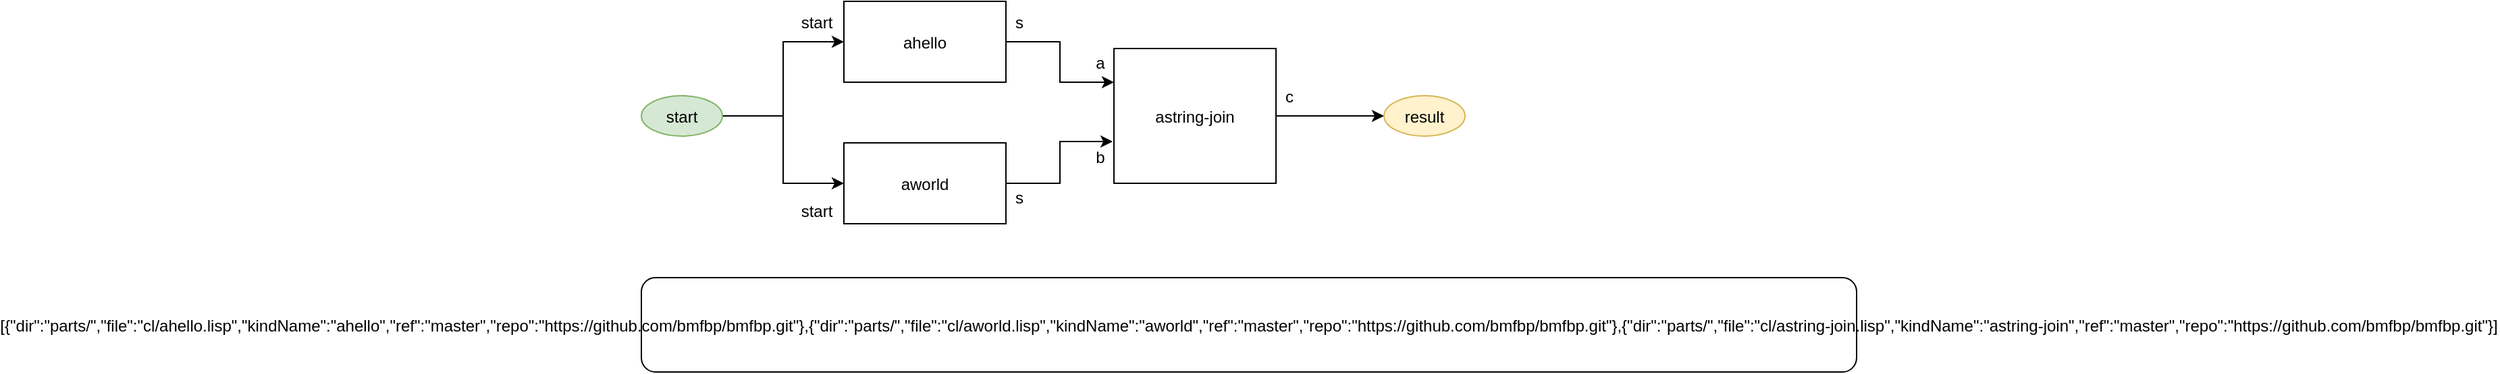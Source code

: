 <mxfile version="12.4.2" type="device" pages="5"><diagram id="jhMkTHakhqvlcz-DWCh2" name="ahelloworld"><mxGraphModel dx="2261" dy="735" grid="1" gridSize="10" guides="1" tooltips="1" connect="1" arrows="1" fold="1" page="1" pageScale="1" pageWidth="1100" pageHeight="850" math="0" shadow="0"><root><mxCell id="2I-bv2hPgHFziLa6GiMi-0"/><mxCell id="2I-bv2hPgHFziLa6GiMi-1" parent="2I-bv2hPgHFziLa6GiMi-0"/><mxCell id="2I-bv2hPgHFziLa6GiMi-5" style="edgeStyle=orthogonalEdgeStyle;rounded=0;orthogonalLoop=1;jettySize=auto;html=1;exitX=1;exitY=0.5;exitDx=0;exitDy=0;entryX=0;entryY=0.25;entryDx=0;entryDy=0;" parent="2I-bv2hPgHFziLa6GiMi-1" source="2I-bv2hPgHFziLa6GiMi-2" target="2I-bv2hPgHFziLa6GiMi-4" edge="1"><mxGeometry relative="1" as="geometry"/></mxCell><mxCell id="2I-bv2hPgHFziLa6GiMi-2" value="ahello" style="rounded=0;" parent="2I-bv2hPgHFziLa6GiMi-1" vertex="1"><mxGeometry x="200" y="85" width="120" height="60" as="geometry"/></mxCell><mxCell id="2I-bv2hPgHFziLa6GiMi-6" style="edgeStyle=orthogonalEdgeStyle;rounded=0;orthogonalLoop=1;jettySize=auto;html=1;entryX=-0.008;entryY=0.69;entryDx=0;entryDy=0;entryPerimeter=0;" parent="2I-bv2hPgHFziLa6GiMi-1" source="2I-bv2hPgHFziLa6GiMi-3" target="2I-bv2hPgHFziLa6GiMi-4" edge="1"><mxGeometry relative="1" as="geometry"/></mxCell><mxCell id="2I-bv2hPgHFziLa6GiMi-3" value="aworld" style="rounded=0;" parent="2I-bv2hPgHFziLa6GiMi-1" vertex="1"><mxGeometry x="200" y="190" width="120" height="60" as="geometry"/></mxCell><mxCell id="2I-bv2hPgHFziLa6GiMi-19" style="edgeStyle=orthogonalEdgeStyle;rounded=0;orthogonalLoop=1;jettySize=auto;html=1;exitX=1;exitY=0.5;exitDx=0;exitDy=0;entryX=0;entryY=0.5;entryDx=0;entryDy=0;" parent="2I-bv2hPgHFziLa6GiMi-1" source="2I-bv2hPgHFziLa6GiMi-4" target="2I-bv2hPgHFziLa6GiMi-18" edge="1"><mxGeometry relative="1" as="geometry"/></mxCell><mxCell id="2I-bv2hPgHFziLa6GiMi-4" value="astring-join" style="rounded=0;" parent="2I-bv2hPgHFziLa6GiMi-1" vertex="1"><mxGeometry x="400" y="120" width="120" height="100" as="geometry"/></mxCell><mxCell id="2I-bv2hPgHFziLa6GiMi-7" value="c" style="text;strokeColor=none;fillColor=none;align=center;verticalAlign=middle;rounded=0;" parent="2I-bv2hPgHFziLa6GiMi-1" vertex="1"><mxGeometry x="520" y="145" width="20" height="20" as="geometry"/></mxCell><mxCell id="2I-bv2hPgHFziLa6GiMi-10" value="s" style="text;strokeColor=none;fillColor=none;align=center;verticalAlign=middle;rounded=0;" parent="2I-bv2hPgHFziLa6GiMi-1" vertex="1"><mxGeometry x="320" y="90" width="20" height="20" as="geometry"/></mxCell><mxCell id="2I-bv2hPgHFziLa6GiMi-11" value="s" style="text;strokeColor=none;fillColor=none;align=center;verticalAlign=middle;rounded=0;" parent="2I-bv2hPgHFziLa6GiMi-1" vertex="1"><mxGeometry x="320" y="220" width="20" height="20" as="geometry"/></mxCell><mxCell id="2I-bv2hPgHFziLa6GiMi-12" value="a" style="text;strokeColor=none;fillColor=none;align=center;verticalAlign=middle;rounded=0;" parent="2I-bv2hPgHFziLa6GiMi-1" vertex="1"><mxGeometry x="380" y="120" width="20" height="20" as="geometry"/></mxCell><mxCell id="2I-bv2hPgHFziLa6GiMi-13" value="b" style="text;strokeColor=none;fillColor=none;align=center;verticalAlign=middle;rounded=0;" parent="2I-bv2hPgHFziLa6GiMi-1" vertex="1"><mxGeometry x="380" y="190" width="20" height="20" as="geometry"/></mxCell><mxCell id="2I-bv2hPgHFziLa6GiMi-20" style="edgeStyle=orthogonalEdgeStyle;rounded=0;orthogonalLoop=1;jettySize=auto;html=1;exitX=1;exitY=0.5;exitDx=0;exitDy=0;entryX=0;entryY=0.5;entryDx=0;entryDy=0;" parent="2I-bv2hPgHFziLa6GiMi-1" source="2I-bv2hPgHFziLa6GiMi-17" target="2I-bv2hPgHFziLa6GiMi-2" edge="1"><mxGeometry relative="1" as="geometry"/></mxCell><mxCell id="2I-bv2hPgHFziLa6GiMi-21" style="edgeStyle=orthogonalEdgeStyle;rounded=0;orthogonalLoop=1;jettySize=auto;html=1;exitX=1;exitY=0.5;exitDx=0;exitDy=0;entryX=0;entryY=0.5;entryDx=0;entryDy=0;" parent="2I-bv2hPgHFziLa6GiMi-1" source="2I-bv2hPgHFziLa6GiMi-17" target="2I-bv2hPgHFziLa6GiMi-3" edge="1"><mxGeometry relative="1" as="geometry"/></mxCell><mxCell id="2I-bv2hPgHFziLa6GiMi-17" value="start" style="ellipse;fillColor=#d5e8d4;strokeColor=#82b366;" parent="2I-bv2hPgHFziLa6GiMi-1" vertex="1"><mxGeometry x="50" y="155" width="60" height="30" as="geometry"/></mxCell><mxCell id="2I-bv2hPgHFziLa6GiMi-18" value="result" style="ellipse;fillColor=#fff2cc;strokeColor=#d6b656;" parent="2I-bv2hPgHFziLa6GiMi-1" vertex="1"><mxGeometry x="600" y="155" width="60" height="30" as="geometry"/></mxCell><mxCell id="JWYB0G5ALutQAFQENnBU-0" value="[{&quot;dir&quot;:&quot;parts/&quot;,&quot;file&quot;:&quot;cl/ahello.lisp&quot;,&quot;kindName&quot;:&quot;ahello&quot;,&quot;ref&quot;:&quot;master&quot;,&quot;repo&quot;:&quot;https://github.com/bmfbp/bmfbp.git&quot;},{&quot;dir&quot;:&quot;parts/&quot;,&quot;file&quot;:&quot;cl/aworld.lisp&quot;,&quot;kindName&quot;:&quot;aworld&quot;,&quot;ref&quot;:&quot;master&quot;,&quot;repo&quot;:&quot;https://github.com/bmfbp/bmfbp.git&quot;},{&quot;dir&quot;:&quot;parts/&quot;,&quot;file&quot;:&quot;cl/astring-join.lisp&quot;,&quot;kindName&quot;:&quot;astring-join&quot;,&quot;ref&quot;:&quot;master&quot;,&quot;repo&quot;:&quot;https://github.com/bmfbp/bmfbp.git&quot;}]" style="rounded=1;" parent="2I-bv2hPgHFziLa6GiMi-1" vertex="1"><mxGeometry x="50" y="290" width="900" height="70" as="geometry"/></mxCell><mxCell id="JWYB0G5ALutQAFQENnBU-1" value="start" style="text;strokeColor=none;fillColor=none;align=center;verticalAlign=middle;rounded=0;" parent="2I-bv2hPgHFziLa6GiMi-1" vertex="1"><mxGeometry x="160" y="90" width="40" height="20" as="geometry"/></mxCell><mxCell id="JWYB0G5ALutQAFQENnBU-2" value="start" style="text;strokeColor=none;fillColor=none;align=center;verticalAlign=middle;rounded=0;" parent="2I-bv2hPgHFziLa6GiMi-1" vertex="1"><mxGeometry x="160" y="230" width="40" height="20" as="geometry"/></mxCell></root></mxGraphModel></diagram><diagram name="chelloworld" id="MnIGT_toc8-QcguujUK6"><mxGraphModel dx="1161" dy="735" grid="1" gridSize="10" guides="1" tooltips="1" connect="1" arrows="1" fold="1" page="1" pageScale="1" pageWidth="1100" pageHeight="850" math="0" shadow="0"><root><mxCell id="0C-sKt9SIWE_8O4cQLIZ-0"/><mxCell id="0C-sKt9SIWE_8O4cQLIZ-1" parent="0C-sKt9SIWE_8O4cQLIZ-0"/><mxCell id="0C-sKt9SIWE_8O4cQLIZ-2" style="edgeStyle=orthogonalEdgeStyle;rounded=0;orthogonalLoop=1;jettySize=auto;html=1;exitX=1;exitY=0.5;exitDx=0;exitDy=0;entryX=0;entryY=0.25;entryDx=0;entryDy=0;" parent="0C-sKt9SIWE_8O4cQLIZ-1" source="0C-sKt9SIWE_8O4cQLIZ-3" target="0C-sKt9SIWE_8O4cQLIZ-7" edge="1"><mxGeometry relative="1" as="geometry"/></mxCell><mxCell id="0C-sKt9SIWE_8O4cQLIZ-3" value="chello" style="rounded=0;" parent="0C-sKt9SIWE_8O4cQLIZ-1" vertex="1"><mxGeometry x="200" y="85" width="120" height="60" as="geometry"/></mxCell><mxCell id="0C-sKt9SIWE_8O4cQLIZ-4" style="edgeStyle=orthogonalEdgeStyle;rounded=0;orthogonalLoop=1;jettySize=auto;html=1;entryX=-0.008;entryY=0.69;entryDx=0;entryDy=0;entryPerimeter=0;" parent="0C-sKt9SIWE_8O4cQLIZ-1" source="0C-sKt9SIWE_8O4cQLIZ-5" target="0C-sKt9SIWE_8O4cQLIZ-7" edge="1"><mxGeometry relative="1" as="geometry"/></mxCell><mxCell id="0C-sKt9SIWE_8O4cQLIZ-5" value="cworld" style="rounded=0;" parent="0C-sKt9SIWE_8O4cQLIZ-1" vertex="1"><mxGeometry x="200" y="190" width="120" height="60" as="geometry"/></mxCell><mxCell id="0C-sKt9SIWE_8O4cQLIZ-6" style="edgeStyle=orthogonalEdgeStyle;rounded=0;orthogonalLoop=1;jettySize=auto;html=1;exitX=1;exitY=0.5;exitDx=0;exitDy=0;entryX=0;entryY=0.5;entryDx=0;entryDy=0;" parent="0C-sKt9SIWE_8O4cQLIZ-1" source="0C-sKt9SIWE_8O4cQLIZ-7" target="0C-sKt9SIWE_8O4cQLIZ-16" edge="1"><mxGeometry relative="1" as="geometry"/></mxCell><mxCell id="0C-sKt9SIWE_8O4cQLIZ-7" value="astring-join" style="rounded=0;" parent="0C-sKt9SIWE_8O4cQLIZ-1" vertex="1"><mxGeometry x="400" y="120" width="120" height="100" as="geometry"/></mxCell><mxCell id="0C-sKt9SIWE_8O4cQLIZ-8" value="c" style="text;strokeColor=none;fillColor=none;align=center;verticalAlign=middle;rounded=0;" parent="0C-sKt9SIWE_8O4cQLIZ-1" vertex="1"><mxGeometry x="520" y="145" width="20" height="20" as="geometry"/></mxCell><mxCell id="0C-sKt9SIWE_8O4cQLIZ-9" value="s" style="text;strokeColor=none;fillColor=none;align=center;verticalAlign=middle;rounded=0;" parent="0C-sKt9SIWE_8O4cQLIZ-1" vertex="1"><mxGeometry x="320" y="90" width="20" height="20" as="geometry"/></mxCell><mxCell id="0C-sKt9SIWE_8O4cQLIZ-10" value="s" style="text;strokeColor=none;fillColor=none;align=center;verticalAlign=middle;rounded=0;" parent="0C-sKt9SIWE_8O4cQLIZ-1" vertex="1"><mxGeometry x="320" y="220" width="20" height="20" as="geometry"/></mxCell><mxCell id="0C-sKt9SIWE_8O4cQLIZ-11" value="a" style="text;strokeColor=none;fillColor=none;align=center;verticalAlign=middle;rounded=0;" parent="0C-sKt9SIWE_8O4cQLIZ-1" vertex="1"><mxGeometry x="380" y="120" width="20" height="20" as="geometry"/></mxCell><mxCell id="0C-sKt9SIWE_8O4cQLIZ-12" value="b" style="text;strokeColor=none;fillColor=none;align=center;verticalAlign=middle;rounded=0;" parent="0C-sKt9SIWE_8O4cQLIZ-1" vertex="1"><mxGeometry x="380" y="190" width="20" height="20" as="geometry"/></mxCell><mxCell id="0C-sKt9SIWE_8O4cQLIZ-13" style="edgeStyle=orthogonalEdgeStyle;rounded=0;orthogonalLoop=1;jettySize=auto;html=1;exitX=1;exitY=0.5;exitDx=0;exitDy=0;entryX=0;entryY=0.5;entryDx=0;entryDy=0;" parent="0C-sKt9SIWE_8O4cQLIZ-1" source="0C-sKt9SIWE_8O4cQLIZ-15" target="0C-sKt9SIWE_8O4cQLIZ-3" edge="1"><mxGeometry relative="1" as="geometry"/></mxCell><mxCell id="0C-sKt9SIWE_8O4cQLIZ-14" style="edgeStyle=orthogonalEdgeStyle;rounded=0;orthogonalLoop=1;jettySize=auto;html=1;exitX=1;exitY=0.5;exitDx=0;exitDy=0;entryX=0;entryY=0.5;entryDx=0;entryDy=0;" parent="0C-sKt9SIWE_8O4cQLIZ-1" source="0C-sKt9SIWE_8O4cQLIZ-15" target="0C-sKt9SIWE_8O4cQLIZ-5" edge="1"><mxGeometry relative="1" as="geometry"/></mxCell><mxCell id="0C-sKt9SIWE_8O4cQLIZ-15" value="start" style="ellipse;fillColor=#d5e8d4;strokeColor=#82b366;" parent="0C-sKt9SIWE_8O4cQLIZ-1" vertex="1"><mxGeometry x="50" y="155" width="60" height="30" as="geometry"/></mxCell><mxCell id="0C-sKt9SIWE_8O4cQLIZ-16" value="result" style="ellipse;fillColor=#fff2cc;strokeColor=#d6b656;" parent="0C-sKt9SIWE_8O4cQLIZ-1" vertex="1"><mxGeometry x="600" y="155" width="60" height="30" as="geometry"/></mxCell><mxCell id="0C-sKt9SIWE_8O4cQLIZ-18" value="start" style="text;strokeColor=none;fillColor=none;align=center;verticalAlign=middle;rounded=0;" parent="0C-sKt9SIWE_8O4cQLIZ-1" vertex="1"><mxGeometry x="160" y="90" width="40" height="20" as="geometry"/></mxCell><mxCell id="0C-sKt9SIWE_8O4cQLIZ-19" value="start" style="text;strokeColor=none;fillColor=none;align=center;verticalAlign=middle;rounded=0;" parent="0C-sKt9SIWE_8O4cQLIZ-1" vertex="1"><mxGeometry x="160" y="230" width="40" height="20" as="geometry"/></mxCell></root></mxGraphModel></diagram><diagram id="4PG8KI_ZKjMz2ueWkXeF" name="jshelloworld"><mxGraphModel dx="2206" dy="680" grid="1" gridSize="10" guides="1" tooltips="1" connect="1" arrows="1" fold="1" page="1" pageScale="1" pageWidth="1100" pageHeight="850" math="0" shadow="0"><root><mxCell id="aIHO2_pKMQ85lCbEbu5z-0"/><mxCell id="aIHO2_pKMQ85lCbEbu5z-1" parent="aIHO2_pKMQ85lCbEbu5z-0"/><mxCell id="aIHO2_pKMQ85lCbEbu5z-2" style="edgeStyle=orthogonalEdgeStyle;rounded=0;orthogonalLoop=1;jettySize=auto;html=1;exitX=1;exitY=0.5;exitDx=0;exitDy=0;entryX=0;entryY=0.25;entryDx=0;entryDy=0;" parent="aIHO2_pKMQ85lCbEbu5z-1" source="aIHO2_pKMQ85lCbEbu5z-3" target="aIHO2_pKMQ85lCbEbu5z-7" edge="1"><mxGeometry relative="1" as="geometry"/></mxCell><mxCell id="aIHO2_pKMQ85lCbEbu5z-3" value="jshello" style="rounded=0;" parent="aIHO2_pKMQ85lCbEbu5z-1" vertex="1"><mxGeometry x="200" y="85" width="120" height="60" as="geometry"/></mxCell><mxCell id="aIHO2_pKMQ85lCbEbu5z-4" style="edgeStyle=orthogonalEdgeStyle;rounded=0;orthogonalLoop=1;jettySize=auto;html=1;exitX=1;exitY=0.5;exitDx=0;exitDy=0;entryX=-0.008;entryY=0.69;entryDx=0;entryDy=0;entryPerimeter=0;" parent="aIHO2_pKMQ85lCbEbu5z-1" source="aIHO2_pKMQ85lCbEbu5z-5" target="aIHO2_pKMQ85lCbEbu5z-7" edge="1"><mxGeometry relative="1" as="geometry"/></mxCell><mxCell id="aIHO2_pKMQ85lCbEbu5z-5" value="jsworld" style="rounded=0;" parent="aIHO2_pKMQ85lCbEbu5z-1" vertex="1"><mxGeometry x="200" y="190" width="120" height="60" as="geometry"/></mxCell><mxCell id="aIHO2_pKMQ85lCbEbu5z-6" style="edgeStyle=orthogonalEdgeStyle;rounded=0;orthogonalLoop=1;jettySize=auto;html=1;exitX=1;exitY=0.5;exitDx=0;exitDy=0;entryX=0;entryY=0.5;entryDx=0;entryDy=0;" parent="aIHO2_pKMQ85lCbEbu5z-1" source="aIHO2_pKMQ85lCbEbu5z-7" target="aIHO2_pKMQ85lCbEbu5z-16" edge="1"><mxGeometry relative="1" as="geometry"/></mxCell><mxCell id="aIHO2_pKMQ85lCbEbu5z-7" value="jsstring-join" style="rounded=0;" parent="aIHO2_pKMQ85lCbEbu5z-1" vertex="1"><mxGeometry x="400" y="120" width="120" height="100" as="geometry"/></mxCell><mxCell id="aIHO2_pKMQ85lCbEbu5z-8" value="c" style="text;strokeColor=none;fillColor=none;align=center;verticalAlign=middle;rounded=0;" parent="aIHO2_pKMQ85lCbEbu5z-1" vertex="1"><mxGeometry x="520" y="145" width="20" height="20" as="geometry"/></mxCell><mxCell id="aIHO2_pKMQ85lCbEbu5z-9" value="s" style="text;strokeColor=none;fillColor=none;align=center;verticalAlign=middle;rounded=0;" parent="aIHO2_pKMQ85lCbEbu5z-1" vertex="1"><mxGeometry x="320" y="90" width="20" height="20" as="geometry"/></mxCell><mxCell id="aIHO2_pKMQ85lCbEbu5z-10" value="s" style="text;strokeColor=none;fillColor=none;align=center;verticalAlign=middle;rounded=0;" parent="aIHO2_pKMQ85lCbEbu5z-1" vertex="1"><mxGeometry x="320" y="220" width="20" height="20" as="geometry"/></mxCell><mxCell id="aIHO2_pKMQ85lCbEbu5z-11" value="a" style="text;strokeColor=none;fillColor=none;align=center;verticalAlign=middle;rounded=0;" parent="aIHO2_pKMQ85lCbEbu5z-1" vertex="1"><mxGeometry x="380" y="120" width="20" height="20" as="geometry"/></mxCell><mxCell id="aIHO2_pKMQ85lCbEbu5z-12" value="b" style="text;strokeColor=none;fillColor=none;align=center;verticalAlign=middle;rounded=0;" parent="aIHO2_pKMQ85lCbEbu5z-1" vertex="1"><mxGeometry x="380" y="190" width="20" height="20" as="geometry"/></mxCell><mxCell id="aIHO2_pKMQ85lCbEbu5z-13" style="edgeStyle=orthogonalEdgeStyle;rounded=0;orthogonalLoop=1;jettySize=auto;html=1;exitX=1;exitY=0.5;exitDx=0;exitDy=0;entryX=0;entryY=0.5;entryDx=0;entryDy=0;" parent="aIHO2_pKMQ85lCbEbu5z-1" source="aIHO2_pKMQ85lCbEbu5z-15" target="aIHO2_pKMQ85lCbEbu5z-3" edge="1"><mxGeometry relative="1" as="geometry"/></mxCell><mxCell id="aIHO2_pKMQ85lCbEbu5z-14" style="edgeStyle=orthogonalEdgeStyle;rounded=0;orthogonalLoop=1;jettySize=auto;html=1;exitX=1;exitY=0.5;exitDx=0;exitDy=0;entryX=0;entryY=0.5;entryDx=0;entryDy=0;" parent="aIHO2_pKMQ85lCbEbu5z-1" source="aIHO2_pKMQ85lCbEbu5z-15" target="aIHO2_pKMQ85lCbEbu5z-5" edge="1"><mxGeometry relative="1" as="geometry"/></mxCell><mxCell id="aIHO2_pKMQ85lCbEbu5z-15" value="start" style="ellipse;fillColor=#d5e8d4;strokeColor=#82b366;" parent="aIHO2_pKMQ85lCbEbu5z-1" vertex="1"><mxGeometry x="50" y="155" width="60" height="30" as="geometry"/></mxCell><mxCell id="aIHO2_pKMQ85lCbEbu5z-16" value="result" style="ellipse;fillColor=#fff2cc;strokeColor=#d6b656;" parent="aIHO2_pKMQ85lCbEbu5z-1" vertex="1"><mxGeometry x="600" y="155" width="60" height="30" as="geometry"/></mxCell><mxCell id="aIHO2_pKMQ85lCbEbu5z-17" value="[{&quot;dir&quot;:&quot;parts/&quot;,&quot;file&quot;:&quot;js/jshello.js&quot;,&quot;kindName&quot;:&quot;jshello&quot;,&quot;ref&quot;:&quot;master&quot;,&quot;repo&quot;:&quot;https://github.com/bmfbp/bmfbp.git&quot;},{&quot;dir&quot;:&quot;parts/&quot;,&quot;file&quot;:&quot;js/jsworld.lisp&quot;,&quot;kindName&quot;:&quot;jsworld&quot;,&quot;ref&quot;:&quot;master&quot;,&quot;repo&quot;:&quot;https://github.com/bmfbp/bmfbp.git&quot;},{&quot;dir&quot;:&quot;parts/&quot;,&quot;file&quot;:&quot;js/jsstring-join.lisp&quot;,&quot;kindName&quot;:&quot;jsstring-join&quot;,&quot;ref&quot;:&quot;master&quot;,&quot;repo&quot;:&quot;https://github.com/bmfbp/bmfbp.git&quot;}]" style="rounded=1;" parent="aIHO2_pKMQ85lCbEbu5z-1" vertex="1"><mxGeometry x="50" y="290" width="900" height="70" as="geometry"/></mxCell><mxCell id="aIHO2_pKMQ85lCbEbu5z-18" value="start" style="text;strokeColor=none;fillColor=none;align=center;verticalAlign=middle;rounded=0;" parent="aIHO2_pKMQ85lCbEbu5z-1" vertex="1"><mxGeometry x="160" y="90" width="40" height="20" as="geometry"/></mxCell><mxCell id="aIHO2_pKMQ85lCbEbu5z-19" value="start" style="text;strokeColor=none;fillColor=none;align=center;verticalAlign=middle;rounded=0;" parent="aIHO2_pKMQ85lCbEbu5z-1" vertex="1"><mxGeometry x="160" y="230" width="40" height="20" as="geometry"/></mxCell></root></mxGraphModel></diagram><diagram id="W9GIcw6RiuABw-SnptmL" name="Page-4"><mxGraphModel dx="1361" dy="979" grid="1" gridSize="10" guides="1" tooltips="1" connect="1" arrows="1" fold="1" page="1" pageScale="1" pageWidth="1100" pageHeight="850" math="0" shadow="0"><root><mxCell id="8VKEgn-XlCXskeK46Zv6-0"/><mxCell id="8VKEgn-XlCXskeK46Zv6-1" parent="8VKEgn-XlCXskeK46Zv6-0"/><mxCell id="5P-7reixFmCP887CXHkV-63" value="xyz" style="rounded=0;" vertex="1" parent="8VKEgn-XlCXskeK46Zv6-1"><mxGeometry x="220" y="570" width="120" height="60" as="geometry"/></mxCell><mxCell id="5P-7reixFmCP887CXHkV-56" value="hello" style="rounded=0;" vertex="1" parent="8VKEgn-XlCXskeK46Zv6-1"><mxGeometry x="220" y="450" width="120" height="60" as="geometry"/></mxCell><mxCell id="5P-7reixFmCP887CXHkV-0" value="string-join" style="rounded=0;" vertex="1" parent="8VKEgn-XlCXskeK46Zv6-1"><mxGeometry x="400" y="120" width="120" height="100" as="geometry"/></mxCell><mxCell id="5P-7reixFmCP887CXHkV-18" style="edgeStyle=orthogonalEdgeStyle;rounded=0;orthogonalLoop=1;jettySize=auto;html=1;exitX=1;exitY=0.5;exitDx=0;exitDy=0;entryX=0;entryY=0.5;entryDx=0;entryDy=0;" edge="1" parent="8VKEgn-XlCXskeK46Zv6-1" source="5P-7reixFmCP887CXHkV-4" target="5P-7reixFmCP887CXHkV-13"><mxGeometry relative="1" as="geometry"/></mxCell><mxCell id="5P-7reixFmCP887CXHkV-4" value="c" style="whiteSpace=wrap;html=1;aspect=fixed;fillColor=#fff2cc;strokeColor=#d6b656;" vertex="1" parent="8VKEgn-XlCXskeK46Zv6-1"><mxGeometry x="510" y="160" width="20" height="20" as="geometry"/></mxCell><mxCell id="5P-7reixFmCP887CXHkV-17" style="edgeStyle=orthogonalEdgeStyle;rounded=0;orthogonalLoop=1;jettySize=auto;html=1;exitX=1;exitY=0.5;exitDx=0;exitDy=0;entryX=1;entryY=0.5;entryDx=0;entryDy=0;" edge="1" parent="8VKEgn-XlCXskeK46Zv6-1" source="5P-7reixFmCP887CXHkV-5" target="5P-7reixFmCP887CXHkV-9"><mxGeometry relative="1" as="geometry"><Array as="points"><mxPoint x="360" y="120"/><mxPoint x="360" y="150"/></Array></mxGeometry></mxCell><mxCell id="5P-7reixFmCP887CXHkV-5" value="s" style="whiteSpace=wrap;html=1;aspect=fixed;fillColor=#fff2cc;strokeColor=#d6b656;" vertex="1" parent="8VKEgn-XlCXskeK46Zv6-1"><mxGeometry x="310" y="110" width="20" height="20" as="geometry"/></mxCell><mxCell id="5P-7reixFmCP887CXHkV-6" value="start" style="whiteSpace=wrap;html=1;aspect=fixed;fillColor=#d5e8d4;strokeColor=#82b366;" vertex="1" parent="8VKEgn-XlCXskeK46Zv6-1"><mxGeometry x="190" y="110" width="20" height="20" as="geometry"/></mxCell><mxCell id="5P-7reixFmCP887CXHkV-7" value="start" style="whiteSpace=wrap;html=1;aspect=fixed;fillColor=#d5e8d4;strokeColor=#82b366;" vertex="1" parent="8VKEgn-XlCXskeK46Zv6-1"><mxGeometry x="190" y="225" width="20" height="20" as="geometry"/></mxCell><mxCell id="5P-7reixFmCP887CXHkV-16" style="edgeStyle=orthogonalEdgeStyle;rounded=0;orthogonalLoop=1;jettySize=auto;html=1;exitX=1;exitY=0.5;exitDx=0;exitDy=0;entryX=0;entryY=0.75;entryDx=0;entryDy=0;" edge="1" parent="8VKEgn-XlCXskeK46Zv6-1" source="5P-7reixFmCP887CXHkV-8" target="5P-7reixFmCP887CXHkV-10"><mxGeometry relative="1" as="geometry"/></mxCell><mxCell id="5P-7reixFmCP887CXHkV-8" value="s" style="whiteSpace=wrap;html=1;aspect=fixed;fillColor=#fff2cc;strokeColor=#d6b656;" vertex="1" parent="8VKEgn-XlCXskeK46Zv6-1"><mxGeometry x="310" y="225" width="20" height="20" as="geometry"/></mxCell><mxCell id="5P-7reixFmCP887CXHkV-9" value="a" style="whiteSpace=wrap;html=1;aspect=fixed;fillColor=#d5e8d4;strokeColor=#82b366;" vertex="1" parent="8VKEgn-XlCXskeK46Zv6-1"><mxGeometry x="390" y="140" width="20" height="20" as="geometry"/></mxCell><mxCell id="5P-7reixFmCP887CXHkV-10" value="b" style="whiteSpace=wrap;html=1;aspect=fixed;fillColor=#d5e8d4;strokeColor=#82b366;" vertex="1" parent="8VKEgn-XlCXskeK46Zv6-1"><mxGeometry x="390" y="180" width="20" height="20" as="geometry"/></mxCell><mxCell id="5P-7reixFmCP887CXHkV-14" style="edgeStyle=orthogonalEdgeStyle;rounded=0;orthogonalLoop=1;jettySize=auto;html=1;entryX=0;entryY=0.5;entryDx=0;entryDy=0;" edge="1" parent="8VKEgn-XlCXskeK46Zv6-1" source="5P-7reixFmCP887CXHkV-12" target="5P-7reixFmCP887CXHkV-6"><mxGeometry relative="1" as="geometry"/></mxCell><mxCell id="5P-7reixFmCP887CXHkV-15" style="edgeStyle=orthogonalEdgeStyle;rounded=0;orthogonalLoop=1;jettySize=auto;html=1;entryX=0;entryY=0.5;entryDx=0;entryDy=0;" edge="1" parent="8VKEgn-XlCXskeK46Zv6-1" source="5P-7reixFmCP887CXHkV-12" target="5P-7reixFmCP887CXHkV-7"><mxGeometry relative="1" as="geometry"/></mxCell><mxCell id="5P-7reixFmCP887CXHkV-12" value="start" style="ellipse;whiteSpace=wrap;html=1;fillColor=#d5e8d4;strokeColor=#82b366;" vertex="1" parent="8VKEgn-XlCXskeK46Zv6-1"><mxGeometry x="20" y="150" width="90" height="40" as="geometry"/></mxCell><mxCell id="5P-7reixFmCP887CXHkV-13" value="out" style="ellipse;whiteSpace=wrap;html=1;fillColor=#fff2cc;strokeColor=#d6b656;" vertex="1" parent="8VKEgn-XlCXskeK46Zv6-1"><mxGeometry x="670" y="150" width="90" height="40" as="geometry"/></mxCell><mxCell id="5P-7reixFmCP887CXHkV-19" value="" style="rounded=0;whiteSpace=wrap;html=1;fillColor=#f8cecc;strokeColor=#b85450;" vertex="1" parent="8VKEgn-XlCXskeK46Zv6-1"><mxGeometry x="85" y="280" width="630" height="60" as="geometry"/></mxCell><mxCell id="5P-7reixFmCP887CXHkV-21" value="start" style="rounded=0;whiteSpace=wrap;html=1;fillColor=#f8cecc;strokeColor=#b85450;" vertex="1" parent="8VKEgn-XlCXskeK46Zv6-1"><mxGeometry x="85" y="280" width="120" height="60" as="geometry"/></mxCell><mxCell id="5P-7reixFmCP887CXHkV-24" value="hello" style="rounded=0;" vertex="1" parent="8VKEgn-XlCXskeK46Zv6-1"><mxGeometry x="200" y="90" width="120" height="60" as="geometry"/></mxCell><mxCell id="5P-7reixFmCP887CXHkV-25" value="xyz" style="rounded=0;whiteSpace=wrap;html=1;fillColor=#f8cecc;strokeColor=#b85450;" vertex="1" parent="8VKEgn-XlCXskeK46Zv6-1"><mxGeometry x="205" y="280" width="120" height="60" as="geometry"/></mxCell><mxCell id="5P-7reixFmCP887CXHkV-26" value="string-join" style="rounded=0;whiteSpace=wrap;html=1;fillColor=#f8cecc;strokeColor=#b85450;" vertex="1" parent="8VKEgn-XlCXskeK46Zv6-1"><mxGeometry x="325" y="280" width="120" height="60" as="geometry"/></mxCell><mxCell id="5P-7reixFmCP887CXHkV-27" value="" style="rounded=0;whiteSpace=wrap;html=1;fillColor=#f8cecc;strokeColor=#b85450;" vertex="1" parent="8VKEgn-XlCXskeK46Zv6-1"><mxGeometry x="80" y="20" width="630" height="60" as="geometry"/></mxCell><mxCell id="5P-7reixFmCP887CXHkV-28" value="start" style="rounded=0;whiteSpace=wrap;html=1;fillColor=#f8cecc;strokeColor=#b85450;" vertex="1" parent="8VKEgn-XlCXskeK46Zv6-1"><mxGeometry x="80" y="20" width="120" height="60" as="geometry"/></mxCell><mxCell id="5P-7reixFmCP887CXHkV-29" value="hello" style="rounded=0;whiteSpace=wrap;html=1;fillColor=#f8cecc;strokeColor=#b85450;" vertex="1" parent="8VKEgn-XlCXskeK46Zv6-1"><mxGeometry x="200" y="20" width="120" height="60" as="geometry"/></mxCell><mxCell id="5P-7reixFmCP887CXHkV-30" value="string-join" style="rounded=0;whiteSpace=wrap;html=1;fillColor=#f8cecc;strokeColor=#b85450;" vertex="1" parent="8VKEgn-XlCXskeK46Zv6-1"><mxGeometry x="320" y="20" width="120" height="60" as="geometry"/></mxCell><mxCell id="5P-7reixFmCP887CXHkV-32" value="xyz" style="rounded=0;" vertex="1" parent="8VKEgn-XlCXskeK46Zv6-1"><mxGeometry x="200" y="210" width="120" height="60" as="geometry"/></mxCell><mxCell id="5P-7reixFmCP887CXHkV-33" value="" style="shape=flexArrow;endArrow=classic;html=1;exitX=1;exitY=0;exitDx=0;exitDy=0;entryX=0.5;entryY=0;entryDx=0;entryDy=0;fillColor=#e1d5e7;strokeColor=#9673a6;" edge="1" parent="8VKEgn-XlCXskeK46Zv6-1" source="5P-7reixFmCP887CXHkV-12" target="5P-7reixFmCP887CXHkV-24"><mxGeometry width="50" height="50" relative="1" as="geometry"><mxPoint x="20" y="530" as="sourcePoint"/><mxPoint x="70" y="480" as="targetPoint"/></mxGeometry></mxCell><mxCell id="5P-7reixFmCP887CXHkV-34" value="" style="shape=flexArrow;endArrow=classic;html=1;exitX=0.5;exitY=0;exitDx=0;exitDy=0;fillColor=#e1d5e7;strokeColor=#9673a6;" edge="1" parent="8VKEgn-XlCXskeK46Zv6-1" source="5P-7reixFmCP887CXHkV-24"><mxGeometry width="50" height="50" relative="1" as="geometry"><mxPoint x="106.82" y="165.858" as="sourcePoint"/><mxPoint x="390" y="166" as="targetPoint"/></mxGeometry></mxCell><mxCell id="5P-7reixFmCP887CXHkV-35" value="" style="shape=flexArrow;endArrow=classic;html=1;exitX=1;exitY=0.25;exitDx=0;exitDy=0;fillColor=#e1d5e7;strokeColor=#9673a6;entryX=0;entryY=0;entryDx=0;entryDy=0;" edge="1" parent="8VKEgn-XlCXskeK46Zv6-1" source="5P-7reixFmCP887CXHkV-0" target="5P-7reixFmCP887CXHkV-13"><mxGeometry width="50" height="50" relative="1" as="geometry"><mxPoint x="270" y="100" as="sourcePoint"/><mxPoint x="400" y="176" as="targetPoint"/></mxGeometry></mxCell><mxCell id="5P-7reixFmCP887CXHkV-36" value="" style="shape=flexArrow;endArrow=classic;html=1;exitX=1;exitY=0;exitDx=0;exitDy=0;entryX=0.5;entryY=1;entryDx=0;entryDy=0;fillColor=#e1d5e7;strokeColor=#9673a6;" edge="1" parent="8VKEgn-XlCXskeK46Zv6-1" target="5P-7reixFmCP887CXHkV-32"><mxGeometry width="50" height="50" relative="1" as="geometry"><mxPoint x="106.82" y="165.858" as="sourcePoint"/><mxPoint x="270" y="100" as="targetPoint"/></mxGeometry></mxCell><mxCell id="5P-7reixFmCP887CXHkV-37" value="" style="shape=flexArrow;endArrow=classic;html=1;exitX=0.5;exitY=1;exitDx=0;exitDy=0;fillColor=#e1d5e7;strokeColor=#9673a6;" edge="1" parent="8VKEgn-XlCXskeK46Zv6-1" source="5P-7reixFmCP887CXHkV-32"><mxGeometry width="50" height="50" relative="1" as="geometry"><mxPoint x="270" y="100" as="sourcePoint"/><mxPoint x="400" y="176" as="targetPoint"/></mxGeometry></mxCell><mxCell id="5P-7reixFmCP887CXHkV-38" value="" style="shape=flexArrow;endArrow=classic;html=1;exitX=1;exitY=0.75;exitDx=0;exitDy=0;fillColor=#e1d5e7;strokeColor=#9673a6;entryX=0;entryY=1;entryDx=0;entryDy=0;" edge="1" parent="8VKEgn-XlCXskeK46Zv6-1" source="5P-7reixFmCP887CXHkV-0" target="5P-7reixFmCP887CXHkV-13"><mxGeometry width="50" height="50" relative="1" as="geometry"><mxPoint x="530" y="155" as="sourcePoint"/><mxPoint x="693.18" y="165.858" as="targetPoint"/></mxGeometry></mxCell><mxCell id="5P-7reixFmCP887CXHkV-39" value="string-join" style="rounded=0;" vertex="1" parent="8VKEgn-XlCXskeK46Zv6-1"><mxGeometry x="420" y="480" width="120" height="100" as="geometry"/></mxCell><mxCell id="5P-7reixFmCP887CXHkV-40" style="edgeStyle=orthogonalEdgeStyle;rounded=0;orthogonalLoop=1;jettySize=auto;html=1;exitX=1;exitY=0.5;exitDx=0;exitDy=0;entryX=0;entryY=0.5;entryDx=0;entryDy=0;" edge="1" parent="8VKEgn-XlCXskeK46Zv6-1" source="5P-7reixFmCP887CXHkV-41" target="5P-7reixFmCP887CXHkV-53"><mxGeometry relative="1" as="geometry"/></mxCell><mxCell id="5P-7reixFmCP887CXHkV-41" value="c" style="whiteSpace=wrap;html=1;aspect=fixed;fillColor=#fff2cc;strokeColor=#d6b656;" vertex="1" parent="8VKEgn-XlCXskeK46Zv6-1"><mxGeometry x="530" y="520" width="20" height="20" as="geometry"/></mxCell><mxCell id="5P-7reixFmCP887CXHkV-42" style="edgeStyle=orthogonalEdgeStyle;rounded=0;orthogonalLoop=1;jettySize=auto;html=1;exitX=1;exitY=0.5;exitDx=0;exitDy=0;entryX=1;entryY=0.5;entryDx=0;entryDy=0;" edge="1" parent="8VKEgn-XlCXskeK46Zv6-1" source="5P-7reixFmCP887CXHkV-43" target="5P-7reixFmCP887CXHkV-48"><mxGeometry relative="1" as="geometry"><Array as="points"><mxPoint x="380" y="480"/><mxPoint x="380" y="510"/></Array></mxGeometry></mxCell><mxCell id="5P-7reixFmCP887CXHkV-43" value="s" style="whiteSpace=wrap;html=1;aspect=fixed;fillColor=#fff2cc;strokeColor=#d6b656;" vertex="1" parent="8VKEgn-XlCXskeK46Zv6-1"><mxGeometry x="330" y="470" width="20" height="20" as="geometry"/></mxCell><mxCell id="5P-7reixFmCP887CXHkV-44" value="start" style="whiteSpace=wrap;html=1;aspect=fixed;fillColor=#d5e8d4;strokeColor=#82b366;" vertex="1" parent="8VKEgn-XlCXskeK46Zv6-1"><mxGeometry x="210" y="470" width="20" height="20" as="geometry"/></mxCell><mxCell id="5P-7reixFmCP887CXHkV-45" value="start" style="whiteSpace=wrap;html=1;aspect=fixed;fillColor=#d5e8d4;strokeColor=#82b366;" vertex="1" parent="8VKEgn-XlCXskeK46Zv6-1"><mxGeometry x="210" y="585" width="20" height="20" as="geometry"/></mxCell><mxCell id="5P-7reixFmCP887CXHkV-46" style="edgeStyle=orthogonalEdgeStyle;rounded=0;orthogonalLoop=1;jettySize=auto;html=1;exitX=1;exitY=0.5;exitDx=0;exitDy=0;entryX=0;entryY=0.75;entryDx=0;entryDy=0;" edge="1" parent="8VKEgn-XlCXskeK46Zv6-1" source="5P-7reixFmCP887CXHkV-47" target="5P-7reixFmCP887CXHkV-49"><mxGeometry relative="1" as="geometry"/></mxCell><mxCell id="5P-7reixFmCP887CXHkV-47" value="s" style="whiteSpace=wrap;html=1;aspect=fixed;fillColor=#fff2cc;strokeColor=#d6b656;" vertex="1" parent="8VKEgn-XlCXskeK46Zv6-1"><mxGeometry x="330" y="585" width="20" height="20" as="geometry"/></mxCell><mxCell id="5P-7reixFmCP887CXHkV-48" value="a" style="whiteSpace=wrap;html=1;aspect=fixed;fillColor=#d5e8d4;strokeColor=#82b366;" vertex="1" parent="8VKEgn-XlCXskeK46Zv6-1"><mxGeometry x="410" y="500" width="20" height="20" as="geometry"/></mxCell><mxCell id="5P-7reixFmCP887CXHkV-49" value="b" style="whiteSpace=wrap;html=1;aspect=fixed;fillColor=#d5e8d4;strokeColor=#82b366;" vertex="1" parent="8VKEgn-XlCXskeK46Zv6-1"><mxGeometry x="410" y="540" width="20" height="20" as="geometry"/></mxCell><mxCell id="5P-7reixFmCP887CXHkV-50" style="edgeStyle=orthogonalEdgeStyle;rounded=0;orthogonalLoop=1;jettySize=auto;html=1;entryX=0;entryY=0.5;entryDx=0;entryDy=0;" edge="1" parent="8VKEgn-XlCXskeK46Zv6-1" source="5P-7reixFmCP887CXHkV-52" target="5P-7reixFmCP887CXHkV-44"><mxGeometry relative="1" as="geometry"/></mxCell><mxCell id="5P-7reixFmCP887CXHkV-51" style="edgeStyle=orthogonalEdgeStyle;rounded=0;orthogonalLoop=1;jettySize=auto;html=1;entryX=0;entryY=0.5;entryDx=0;entryDy=0;" edge="1" parent="8VKEgn-XlCXskeK46Zv6-1" source="5P-7reixFmCP887CXHkV-52" target="5P-7reixFmCP887CXHkV-45"><mxGeometry relative="1" as="geometry"/></mxCell><mxCell id="5P-7reixFmCP887CXHkV-52" value="start" style="ellipse;whiteSpace=wrap;html=1;fillColor=#d5e8d4;strokeColor=#82b366;" vertex="1" parent="8VKEgn-XlCXskeK46Zv6-1"><mxGeometry x="40" y="510" width="90" height="40" as="geometry"/></mxCell><mxCell id="5P-7reixFmCP887CXHkV-53" value="out" style="ellipse;whiteSpace=wrap;html=1;fillColor=#fff2cc;strokeColor=#d6b656;" vertex="1" parent="8VKEgn-XlCXskeK46Zv6-1"><mxGeometry x="690" y="510" width="90" height="40" as="geometry"/></mxCell><mxCell id="5P-7reixFmCP887CXHkV-70" value="hello, xyz" style="text;html=1;strokeColor=none;fillColor=none;align=center;verticalAlign=middle;whiteSpace=wrap;rounded=0;" vertex="1" parent="8VKEgn-XlCXskeK46Zv6-1"><mxGeometry x="780" y="140" width="150" height="20" as="geometry"/></mxCell><mxCell id="5P-7reixFmCP887CXHkV-71" value="xyz, hello" style="text;html=1;strokeColor=none;fillColor=none;align=center;verticalAlign=middle;whiteSpace=wrap;rounded=0;" vertex="1" parent="8VKEgn-XlCXskeK46Zv6-1"><mxGeometry x="780" y="170" width="150" height="20" as="geometry"/></mxCell><mxCell id="5P-7reixFmCP887CXHkV-72" value="hello, xyz" style="text;html=1;strokeColor=none;fillColor=none;align=center;verticalAlign=middle;whiteSpace=wrap;rounded=0;" vertex="1" parent="8VKEgn-XlCXskeK46Zv6-1"><mxGeometry x="780" y="520" width="150" height="20" as="geometry"/></mxCell></root></mxGraphModel></diagram><diagram id="v3H06lJdvtmRawgpi1HJ" name="TODO list"><mxGraphModel dx="953" dy="685" grid="1" gridSize="10" guides="1" tooltips="1" connect="1" arrows="1" fold="1" page="1" pageScale="1" pageWidth="1100" pageHeight="850" math="0" shadow="0"><root><mxCell id="K07puWoH_7mwJ-zKPaN8-0"/><mxCell id="K07puWoH_7mwJ-zKPaN8-1" parent="K07puWoH_7mwJ-zKPaN8-0"/><mxCell id="K07puWoH_7mwJ-zKPaN8-4" value="&lt;span style=&quot;font-weight: 400&quot;&gt;todo item&lt;/span&gt;" style="rounded=1;whiteSpace=wrap;html=1;fontStyle=1;verticalAlign=top;" vertex="1" parent="K07puWoH_7mwJ-zKPaN8-1"><mxGeometry x="50" y="120" width="500" height="130" as="geometry"/></mxCell><mxCell id="K07puWoH_7mwJ-zKPaN8-2" value="&lt;span style=&quot;font-weight: normal&quot;&gt;checkbox&lt;/span&gt;" style="rounded=1;whiteSpace=wrap;html=1;fontStyle=1" vertex="1" parent="K07puWoH_7mwJ-zKPaN8-1"><mxGeometry x="120" y="160" width="120" height="60" as="geometry"/></mxCell><mxCell id="K07puWoH_7mwJ-zKPaN8-3" value="text" style="rounded=1;whiteSpace=wrap;html=1;" vertex="1" parent="K07puWoH_7mwJ-zKPaN8-1"><mxGeometry x="360" y="160" width="120" height="60" as="geometry"/></mxCell><mxCell id="K07puWoH_7mwJ-zKPaN8-5" value="renderer" style="rounded=1;whiteSpace=wrap;html=1;" vertex="1" parent="K07puWoH_7mwJ-zKPaN8-1"><mxGeometry x="680" y="120" width="200" height="270" as="geometry"/></mxCell><mxCell id="K07puWoH_7mwJ-zKPaN8-8" style="edgeStyle=orthogonalEdgeStyle;rounded=0;orthogonalLoop=1;jettySize=auto;html=1;exitX=1;exitY=0.5;exitDx=0;exitDy=0;entryX=0;entryY=0.75;entryDx=0;entryDy=0;" edge="1" parent="K07puWoH_7mwJ-zKPaN8-1" source="K07puWoH_7mwJ-zKPaN8-7" target="K07puWoH_7mwJ-zKPaN8-5"><mxGeometry relative="1" as="geometry"/></mxCell><mxCell id="K07puWoH_7mwJ-zKPaN8-7" value="collection" style="rounded=1;whiteSpace=wrap;html=1;" vertex="1" parent="K07puWoH_7mwJ-zKPaN8-1"><mxGeometry x="240" y="320" width="120" height="60" as="geometry"/></mxCell></root></mxGraphModel></diagram></mxfile>
